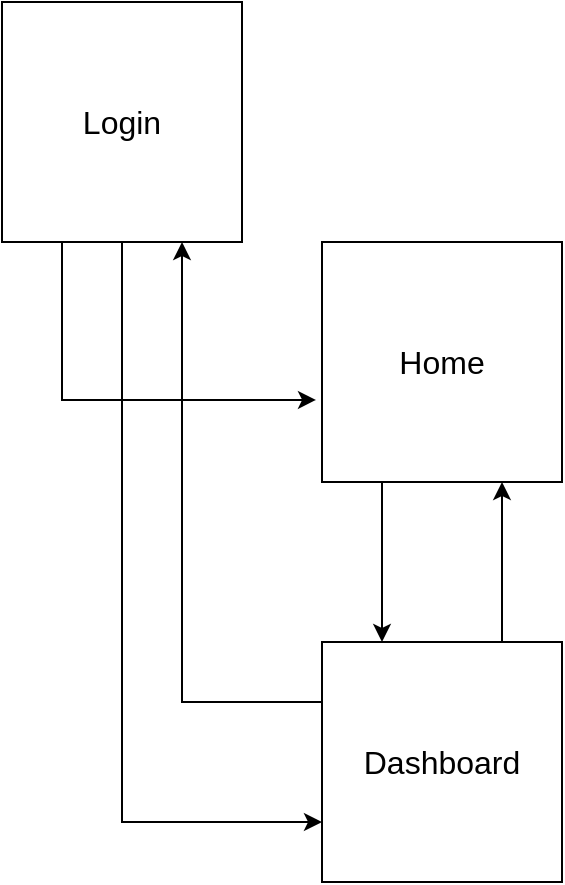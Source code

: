 <mxfile version="13.1.14" type="device"><diagram id="1H2ec4GYT3Q5yoSyLjLn" name="Page-1"><mxGraphModel dx="1209" dy="925" grid="1" gridSize="10" guides="1" tooltips="1" connect="1" arrows="1" fold="1" page="1" pageScale="1" pageWidth="827" pageHeight="1169" math="0" shadow="0"><root><mxCell id="0"/><mxCell id="1" parent="0"/><mxCell id="iNCGEvXHvygLwUYsRgZl-6" style="edgeStyle=orthogonalEdgeStyle;rounded=0;orthogonalLoop=1;jettySize=auto;html=1;exitX=0.25;exitY=1;exitDx=0;exitDy=0;entryX=-0.025;entryY=0.658;entryDx=0;entryDy=0;entryPerimeter=0;" edge="1" parent="1" source="iNCGEvXHvygLwUYsRgZl-1" target="iNCGEvXHvygLwUYsRgZl-2"><mxGeometry relative="1" as="geometry"/></mxCell><mxCell id="iNCGEvXHvygLwUYsRgZl-8" style="edgeStyle=orthogonalEdgeStyle;rounded=0;orthogonalLoop=1;jettySize=auto;html=1;exitX=0.5;exitY=1;exitDx=0;exitDy=0;entryX=0;entryY=0.75;entryDx=0;entryDy=0;" edge="1" parent="1" source="iNCGEvXHvygLwUYsRgZl-1" target="iNCGEvXHvygLwUYsRgZl-3"><mxGeometry relative="1" as="geometry"/></mxCell><mxCell id="iNCGEvXHvygLwUYsRgZl-1" value="&lt;font size=&quot;3&quot;&gt;Login&lt;br&gt;&lt;/font&gt;" style="rounded=0;whiteSpace=wrap;html=1;" vertex="1" parent="1"><mxGeometry x="120" y="80" width="120" height="120" as="geometry"/></mxCell><mxCell id="iNCGEvXHvygLwUYsRgZl-5" style="edgeStyle=orthogonalEdgeStyle;rounded=0;orthogonalLoop=1;jettySize=auto;html=1;exitX=0.25;exitY=1;exitDx=0;exitDy=0;entryX=0.25;entryY=0;entryDx=0;entryDy=0;" edge="1" parent="1" source="iNCGEvXHvygLwUYsRgZl-2" target="iNCGEvXHvygLwUYsRgZl-3"><mxGeometry relative="1" as="geometry"/></mxCell><mxCell id="iNCGEvXHvygLwUYsRgZl-2" value="&lt;font size=&quot;3&quot;&gt;Home&lt;br&gt;&lt;/font&gt;" style="rounded=0;whiteSpace=wrap;html=1;" vertex="1" parent="1"><mxGeometry x="280" y="200" width="120" height="120" as="geometry"/></mxCell><mxCell id="iNCGEvXHvygLwUYsRgZl-4" style="edgeStyle=orthogonalEdgeStyle;rounded=0;orthogonalLoop=1;jettySize=auto;html=1;exitX=0.75;exitY=0;exitDx=0;exitDy=0;entryX=0.75;entryY=1;entryDx=0;entryDy=0;" edge="1" parent="1" source="iNCGEvXHvygLwUYsRgZl-3" target="iNCGEvXHvygLwUYsRgZl-2"><mxGeometry relative="1" as="geometry"/></mxCell><mxCell id="iNCGEvXHvygLwUYsRgZl-9" style="edgeStyle=orthogonalEdgeStyle;rounded=0;orthogonalLoop=1;jettySize=auto;html=1;exitX=0;exitY=0.25;exitDx=0;exitDy=0;entryX=0.75;entryY=1;entryDx=0;entryDy=0;" edge="1" parent="1" source="iNCGEvXHvygLwUYsRgZl-3" target="iNCGEvXHvygLwUYsRgZl-1"><mxGeometry relative="1" as="geometry"/></mxCell><mxCell id="iNCGEvXHvygLwUYsRgZl-3" value="&lt;font size=&quot;3&quot;&gt;Dashboard&lt;br&gt;&lt;/font&gt;" style="rounded=0;whiteSpace=wrap;html=1;" vertex="1" parent="1"><mxGeometry x="280" y="400" width="120" height="120" as="geometry"/></mxCell></root></mxGraphModel></diagram></mxfile>